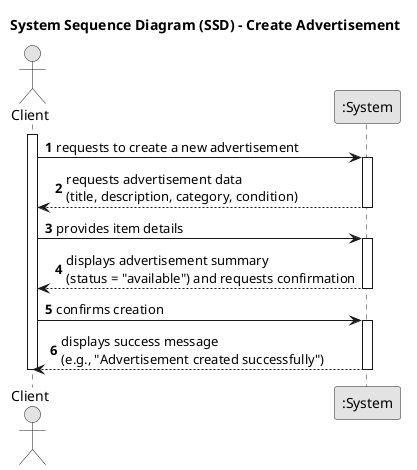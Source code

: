 @startuml
skinparam monochrome true
skinparam packageStyle rectangle
skinparam shadowing false

title System Sequence Diagram (SSD) - Create Advertisement

autonumber

actor "Client" as Client
participant ":System" as System

activate Client

    Client -> System : requests to create a new advertisement
    activate System

        System --> Client : requests advertisement data \n(title, description, category, condition)
    deactivate System

    Client -> System : provides item details
    activate System

        System --> Client : displays advertisement summary \n(status = "available") and requests confirmation
    deactivate System

    Client -> System : confirms creation
    activate System

        System --> Client : displays success message \n(e.g., "Advertisement created successfully")
    deactivate System

deactivate Client
@enduml
